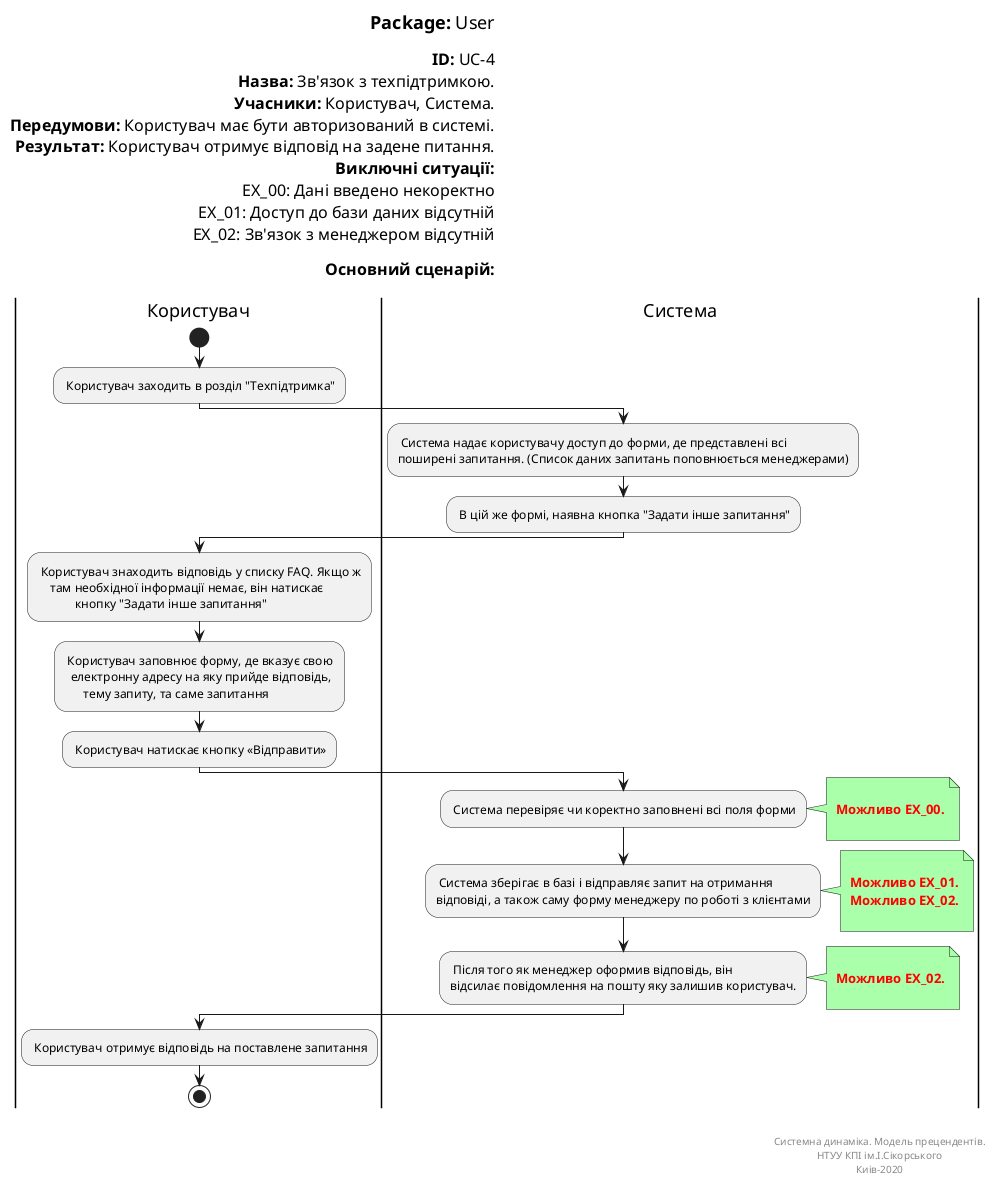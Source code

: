@startuml userTechSupport
left header
<font color=000 size=18><b>Package:</b> User

<font color=000 size=16><b>ID:</b> UC-4
<font color=000 size=16><b>Назва:</b> Зв'язок з техпідтримкою.
<font color=000 size=16><b>Учасники:</b> Користувач, Система.
<font color=000 size=16><b>Передумови:</b> Користувач має бути авторизований в системі.
<font color=000 size=16><b>Результат:</b> Користувач отримує відповід на задене питання. 
<font color=000 size=16><b>Виключні ситуації:</b>
<font color=000 size=16> EX_00: Дані введено некоректно
<font color=000 size=16> EX_01: Доступ до бази даних відсутній
<font color=000 size=16> EX_02: Зв'язок з менеджером відсутній

<font color=000 size=16><b>Основний сценарій:</b>

end header

|Користувач|
start
: Користувач заходить в розділ "Техпідтримка";

|Система|
: Система надає користувачу доступ до форми, де представлені всі 
поширені запитання. (Список даних запитань поповнюється менеджерами);

: В цій же формі, наявна кнопка "Задати інше запитання";

|Користувач|
: Користувач знаходить відповідь у списку FAQ. Якщо ж 
    там необхідної інформації немає, він натискає 
            кнопку "Задати інше запитання";

: Користувач заповнює форму, де вказує свою 
  електронну адресу на яку прийде відповідь, 
      тему запиту, та саме запитання;
      
: Користувач натискає кнопку «Відправити»;

|Система|

: Система перевіряє чи коректно заповнені всі поля форми;
note right #aaffaa

<font color=red><b> Можливо EX_00.

end note

: Система зберігає в базі і відправляє запит на отримання 
відповіді, а також саму форму менеджеру по роботі з клієнтами;

note right #aaffaa

<font color=red><b> Можливо EX_01.
<font color=red><b> Можливо EX_02.

end note

: Після того як менеджер оформив відповідь, він 
відсилає повідомлення на пошту яку залишив користувач.;
note right #aaffaa

<font color=red><b> Можливо EX_02.

end note

|Користувач|

: Користувач отримує відповідь на поставлене запитання;

stop;

right footer


Системна динаміка. Модель прецендентів.
НТУУ КПІ ім.І.Сікорського
Киів-2020
end footer

@enduml
